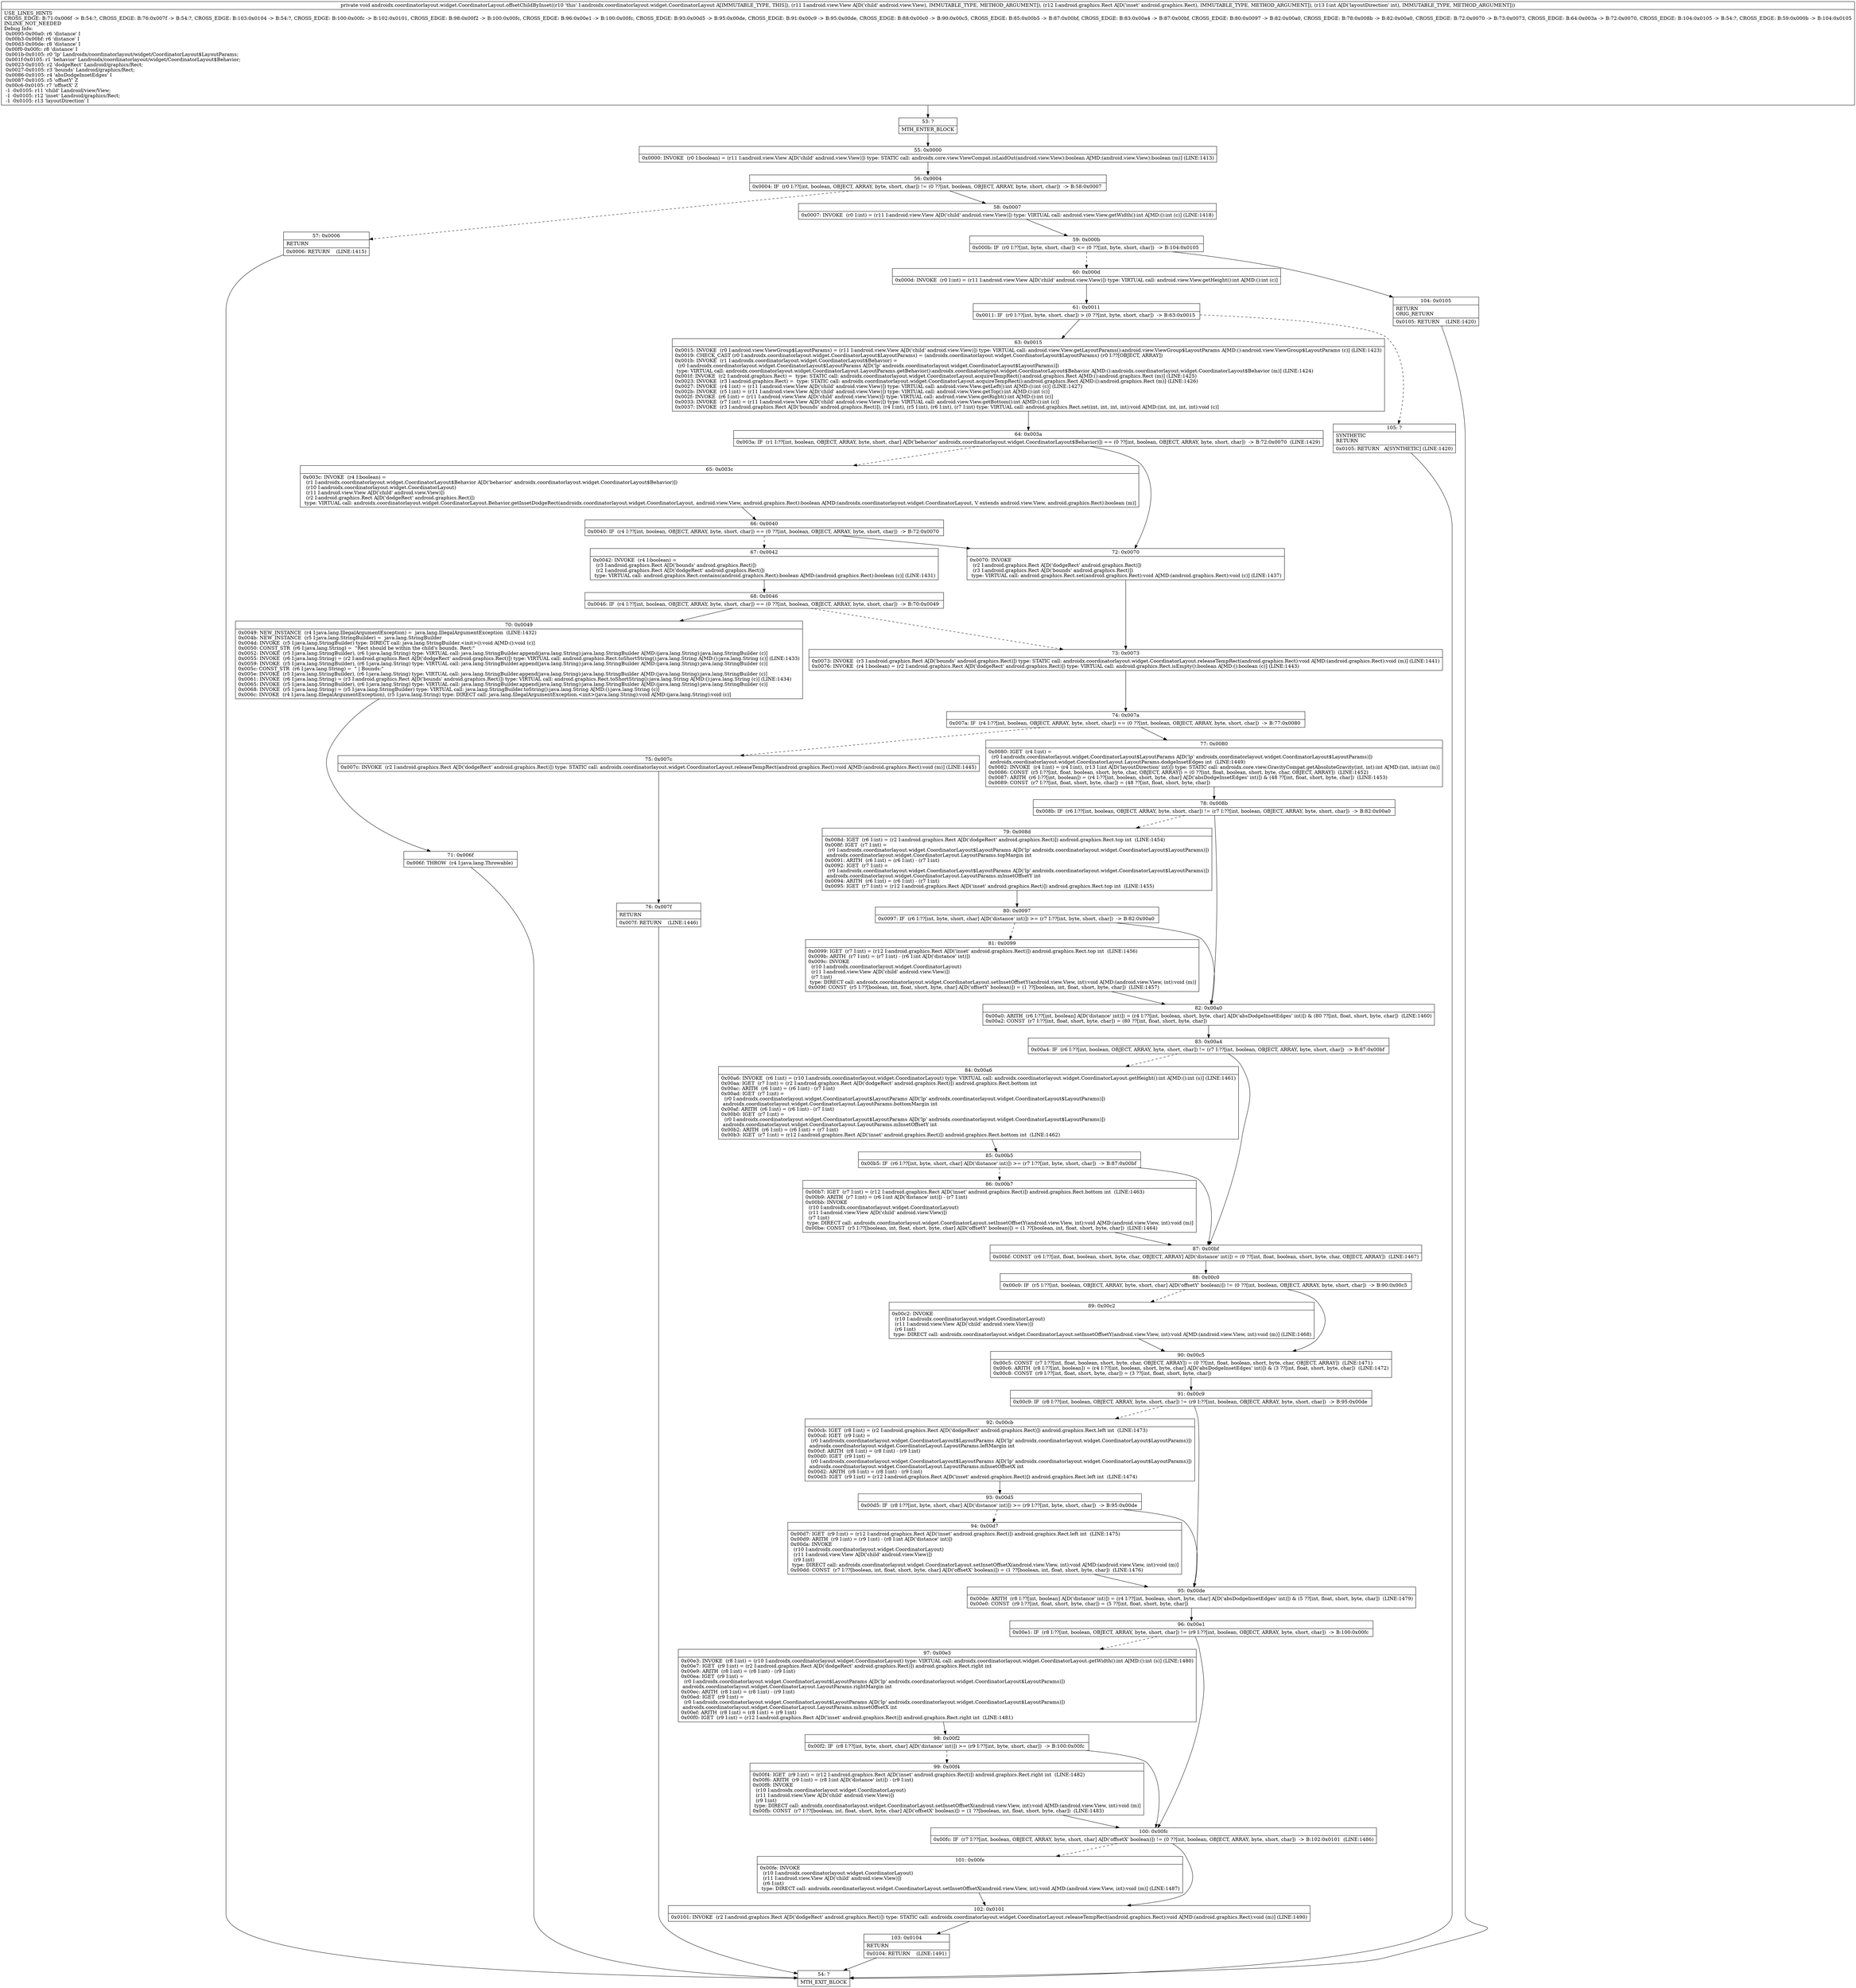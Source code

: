 digraph "CFG forandroidx.coordinatorlayout.widget.CoordinatorLayout.offsetChildByInset(Landroid\/view\/View;Landroid\/graphics\/Rect;I)V" {
Node_53 [shape=record,label="{53\:\ ?|MTH_ENTER_BLOCK\l}"];
Node_55 [shape=record,label="{55\:\ 0x0000|0x0000: INVOKE  (r0 I:boolean) = (r11 I:android.view.View A[D('child' android.view.View)]) type: STATIC call: androidx.core.view.ViewCompat.isLaidOut(android.view.View):boolean A[MD:(android.view.View):boolean (m)] (LINE:1413)\l}"];
Node_56 [shape=record,label="{56\:\ 0x0004|0x0004: IF  (r0 I:??[int, boolean, OBJECT, ARRAY, byte, short, char]) != (0 ??[int, boolean, OBJECT, ARRAY, byte, short, char])  \-\> B:58:0x0007 \l}"];
Node_57 [shape=record,label="{57\:\ 0x0006|RETURN\l|0x0006: RETURN    (LINE:1415)\l}"];
Node_54 [shape=record,label="{54\:\ ?|MTH_EXIT_BLOCK\l}"];
Node_58 [shape=record,label="{58\:\ 0x0007|0x0007: INVOKE  (r0 I:int) = (r11 I:android.view.View A[D('child' android.view.View)]) type: VIRTUAL call: android.view.View.getWidth():int A[MD:():int (c)] (LINE:1418)\l}"];
Node_59 [shape=record,label="{59\:\ 0x000b|0x000b: IF  (r0 I:??[int, byte, short, char]) \<= (0 ??[int, byte, short, char])  \-\> B:104:0x0105 \l}"];
Node_60 [shape=record,label="{60\:\ 0x000d|0x000d: INVOKE  (r0 I:int) = (r11 I:android.view.View A[D('child' android.view.View)]) type: VIRTUAL call: android.view.View.getHeight():int A[MD:():int (c)]\l}"];
Node_61 [shape=record,label="{61\:\ 0x0011|0x0011: IF  (r0 I:??[int, byte, short, char]) \> (0 ??[int, byte, short, char])  \-\> B:63:0x0015 \l}"];
Node_63 [shape=record,label="{63\:\ 0x0015|0x0015: INVOKE  (r0 I:android.view.ViewGroup$LayoutParams) = (r11 I:android.view.View A[D('child' android.view.View)]) type: VIRTUAL call: android.view.View.getLayoutParams():android.view.ViewGroup$LayoutParams A[MD:():android.view.ViewGroup$LayoutParams (c)] (LINE:1423)\l0x0019: CHECK_CAST (r0 I:androidx.coordinatorlayout.widget.CoordinatorLayout$LayoutParams) = (androidx.coordinatorlayout.widget.CoordinatorLayout$LayoutParams) (r0 I:??[OBJECT, ARRAY]) \l0x001b: INVOKE  (r1 I:androidx.coordinatorlayout.widget.CoordinatorLayout$Behavior) = \l  (r0 I:androidx.coordinatorlayout.widget.CoordinatorLayout$LayoutParams A[D('lp' androidx.coordinatorlayout.widget.CoordinatorLayout$LayoutParams)])\l type: VIRTUAL call: androidx.coordinatorlayout.widget.CoordinatorLayout.LayoutParams.getBehavior():androidx.coordinatorlayout.widget.CoordinatorLayout$Behavior A[MD:():androidx.coordinatorlayout.widget.CoordinatorLayout$Behavior (m)] (LINE:1424)\l0x001f: INVOKE  (r2 I:android.graphics.Rect) =  type: STATIC call: androidx.coordinatorlayout.widget.CoordinatorLayout.acquireTempRect():android.graphics.Rect A[MD:():android.graphics.Rect (m)] (LINE:1425)\l0x0023: INVOKE  (r3 I:android.graphics.Rect) =  type: STATIC call: androidx.coordinatorlayout.widget.CoordinatorLayout.acquireTempRect():android.graphics.Rect A[MD:():android.graphics.Rect (m)] (LINE:1426)\l0x0027: INVOKE  (r4 I:int) = (r11 I:android.view.View A[D('child' android.view.View)]) type: VIRTUAL call: android.view.View.getLeft():int A[MD:():int (c)] (LINE:1427)\l0x002b: INVOKE  (r5 I:int) = (r11 I:android.view.View A[D('child' android.view.View)]) type: VIRTUAL call: android.view.View.getTop():int A[MD:():int (c)]\l0x002f: INVOKE  (r6 I:int) = (r11 I:android.view.View A[D('child' android.view.View)]) type: VIRTUAL call: android.view.View.getRight():int A[MD:():int (c)]\l0x0033: INVOKE  (r7 I:int) = (r11 I:android.view.View A[D('child' android.view.View)]) type: VIRTUAL call: android.view.View.getBottom():int A[MD:():int (c)]\l0x0037: INVOKE  (r3 I:android.graphics.Rect A[D('bounds' android.graphics.Rect)]), (r4 I:int), (r5 I:int), (r6 I:int), (r7 I:int) type: VIRTUAL call: android.graphics.Rect.set(int, int, int, int):void A[MD:(int, int, int, int):void (c)]\l}"];
Node_64 [shape=record,label="{64\:\ 0x003a|0x003a: IF  (r1 I:??[int, boolean, OBJECT, ARRAY, byte, short, char] A[D('behavior' androidx.coordinatorlayout.widget.CoordinatorLayout$Behavior)]) == (0 ??[int, boolean, OBJECT, ARRAY, byte, short, char])  \-\> B:72:0x0070  (LINE:1429)\l}"];
Node_65 [shape=record,label="{65\:\ 0x003c|0x003c: INVOKE  (r4 I:boolean) = \l  (r1 I:androidx.coordinatorlayout.widget.CoordinatorLayout$Behavior A[D('behavior' androidx.coordinatorlayout.widget.CoordinatorLayout$Behavior)])\l  (r10 I:androidx.coordinatorlayout.widget.CoordinatorLayout)\l  (r11 I:android.view.View A[D('child' android.view.View)])\l  (r2 I:android.graphics.Rect A[D('dodgeRect' android.graphics.Rect)])\l type: VIRTUAL call: androidx.coordinatorlayout.widget.CoordinatorLayout.Behavior.getInsetDodgeRect(androidx.coordinatorlayout.widget.CoordinatorLayout, android.view.View, android.graphics.Rect):boolean A[MD:(androidx.coordinatorlayout.widget.CoordinatorLayout, V extends android.view.View, android.graphics.Rect):boolean (m)]\l}"];
Node_66 [shape=record,label="{66\:\ 0x0040|0x0040: IF  (r4 I:??[int, boolean, OBJECT, ARRAY, byte, short, char]) == (0 ??[int, boolean, OBJECT, ARRAY, byte, short, char])  \-\> B:72:0x0070 \l}"];
Node_67 [shape=record,label="{67\:\ 0x0042|0x0042: INVOKE  (r4 I:boolean) = \l  (r3 I:android.graphics.Rect A[D('bounds' android.graphics.Rect)])\l  (r2 I:android.graphics.Rect A[D('dodgeRect' android.graphics.Rect)])\l type: VIRTUAL call: android.graphics.Rect.contains(android.graphics.Rect):boolean A[MD:(android.graphics.Rect):boolean (c)] (LINE:1431)\l}"];
Node_68 [shape=record,label="{68\:\ 0x0046|0x0046: IF  (r4 I:??[int, boolean, OBJECT, ARRAY, byte, short, char]) == (0 ??[int, boolean, OBJECT, ARRAY, byte, short, char])  \-\> B:70:0x0049 \l}"];
Node_70 [shape=record,label="{70\:\ 0x0049|0x0049: NEW_INSTANCE  (r4 I:java.lang.IllegalArgumentException) =  java.lang.IllegalArgumentException  (LINE:1432)\l0x004b: NEW_INSTANCE  (r5 I:java.lang.StringBuilder) =  java.lang.StringBuilder \l0x004d: INVOKE  (r5 I:java.lang.StringBuilder) type: DIRECT call: java.lang.StringBuilder.\<init\>():void A[MD:():void (c)]\l0x0050: CONST_STR  (r6 I:java.lang.String) =  \"Rect should be within the child's bounds. Rect:\" \l0x0052: INVOKE  (r5 I:java.lang.StringBuilder), (r6 I:java.lang.String) type: VIRTUAL call: java.lang.StringBuilder.append(java.lang.String):java.lang.StringBuilder A[MD:(java.lang.String):java.lang.StringBuilder (c)]\l0x0055: INVOKE  (r6 I:java.lang.String) = (r2 I:android.graphics.Rect A[D('dodgeRect' android.graphics.Rect)]) type: VIRTUAL call: android.graphics.Rect.toShortString():java.lang.String A[MD:():java.lang.String (c)] (LINE:1433)\l0x0059: INVOKE  (r5 I:java.lang.StringBuilder), (r6 I:java.lang.String) type: VIRTUAL call: java.lang.StringBuilder.append(java.lang.String):java.lang.StringBuilder A[MD:(java.lang.String):java.lang.StringBuilder (c)]\l0x005c: CONST_STR  (r6 I:java.lang.String) =  \" \| Bounds:\" \l0x005e: INVOKE  (r5 I:java.lang.StringBuilder), (r6 I:java.lang.String) type: VIRTUAL call: java.lang.StringBuilder.append(java.lang.String):java.lang.StringBuilder A[MD:(java.lang.String):java.lang.StringBuilder (c)]\l0x0061: INVOKE  (r6 I:java.lang.String) = (r3 I:android.graphics.Rect A[D('bounds' android.graphics.Rect)]) type: VIRTUAL call: android.graphics.Rect.toShortString():java.lang.String A[MD:():java.lang.String (c)] (LINE:1434)\l0x0065: INVOKE  (r5 I:java.lang.StringBuilder), (r6 I:java.lang.String) type: VIRTUAL call: java.lang.StringBuilder.append(java.lang.String):java.lang.StringBuilder A[MD:(java.lang.String):java.lang.StringBuilder (c)]\l0x0068: INVOKE  (r5 I:java.lang.String) = (r5 I:java.lang.StringBuilder) type: VIRTUAL call: java.lang.StringBuilder.toString():java.lang.String A[MD:():java.lang.String (c)]\l0x006c: INVOKE  (r4 I:java.lang.IllegalArgumentException), (r5 I:java.lang.String) type: DIRECT call: java.lang.IllegalArgumentException.\<init\>(java.lang.String):void A[MD:(java.lang.String):void (c)]\l}"];
Node_71 [shape=record,label="{71\:\ 0x006f|0x006f: THROW  (r4 I:java.lang.Throwable) \l}"];
Node_73 [shape=record,label="{73\:\ 0x0073|0x0073: INVOKE  (r3 I:android.graphics.Rect A[D('bounds' android.graphics.Rect)]) type: STATIC call: androidx.coordinatorlayout.widget.CoordinatorLayout.releaseTempRect(android.graphics.Rect):void A[MD:(android.graphics.Rect):void (m)] (LINE:1441)\l0x0076: INVOKE  (r4 I:boolean) = (r2 I:android.graphics.Rect A[D('dodgeRect' android.graphics.Rect)]) type: VIRTUAL call: android.graphics.Rect.isEmpty():boolean A[MD:():boolean (c)] (LINE:1443)\l}"];
Node_74 [shape=record,label="{74\:\ 0x007a|0x007a: IF  (r4 I:??[int, boolean, OBJECT, ARRAY, byte, short, char]) == (0 ??[int, boolean, OBJECT, ARRAY, byte, short, char])  \-\> B:77:0x0080 \l}"];
Node_75 [shape=record,label="{75\:\ 0x007c|0x007c: INVOKE  (r2 I:android.graphics.Rect A[D('dodgeRect' android.graphics.Rect)]) type: STATIC call: androidx.coordinatorlayout.widget.CoordinatorLayout.releaseTempRect(android.graphics.Rect):void A[MD:(android.graphics.Rect):void (m)] (LINE:1445)\l}"];
Node_76 [shape=record,label="{76\:\ 0x007f|RETURN\l|0x007f: RETURN    (LINE:1446)\l}"];
Node_77 [shape=record,label="{77\:\ 0x0080|0x0080: IGET  (r4 I:int) = \l  (r0 I:androidx.coordinatorlayout.widget.CoordinatorLayout$LayoutParams A[D('lp' androidx.coordinatorlayout.widget.CoordinatorLayout$LayoutParams)])\l androidx.coordinatorlayout.widget.CoordinatorLayout.LayoutParams.dodgeInsetEdges int  (LINE:1449)\l0x0082: INVOKE  (r4 I:int) = (r4 I:int), (r13 I:int A[D('layoutDirection' int)]) type: STATIC call: androidx.core.view.GravityCompat.getAbsoluteGravity(int, int):int A[MD:(int, int):int (m)]\l0x0086: CONST  (r5 I:??[int, float, boolean, short, byte, char, OBJECT, ARRAY]) = (0 ??[int, float, boolean, short, byte, char, OBJECT, ARRAY])  (LINE:1452)\l0x0087: ARITH  (r6 I:??[int, boolean]) = (r4 I:??[int, boolean, short, byte, char] A[D('absDodgeInsetEdges' int)]) & (48 ??[int, float, short, byte, char])  (LINE:1453)\l0x0089: CONST  (r7 I:??[int, float, short, byte, char]) = (48 ??[int, float, short, byte, char]) \l}"];
Node_78 [shape=record,label="{78\:\ 0x008b|0x008b: IF  (r6 I:??[int, boolean, OBJECT, ARRAY, byte, short, char]) != (r7 I:??[int, boolean, OBJECT, ARRAY, byte, short, char])  \-\> B:82:0x00a0 \l}"];
Node_79 [shape=record,label="{79\:\ 0x008d|0x008d: IGET  (r6 I:int) = (r2 I:android.graphics.Rect A[D('dodgeRect' android.graphics.Rect)]) android.graphics.Rect.top int  (LINE:1454)\l0x008f: IGET  (r7 I:int) = \l  (r0 I:androidx.coordinatorlayout.widget.CoordinatorLayout$LayoutParams A[D('lp' androidx.coordinatorlayout.widget.CoordinatorLayout$LayoutParams)])\l androidx.coordinatorlayout.widget.CoordinatorLayout.LayoutParams.topMargin int \l0x0091: ARITH  (r6 I:int) = (r6 I:int) \- (r7 I:int) \l0x0092: IGET  (r7 I:int) = \l  (r0 I:androidx.coordinatorlayout.widget.CoordinatorLayout$LayoutParams A[D('lp' androidx.coordinatorlayout.widget.CoordinatorLayout$LayoutParams)])\l androidx.coordinatorlayout.widget.CoordinatorLayout.LayoutParams.mInsetOffsetY int \l0x0094: ARITH  (r6 I:int) = (r6 I:int) \- (r7 I:int) \l0x0095: IGET  (r7 I:int) = (r12 I:android.graphics.Rect A[D('inset' android.graphics.Rect)]) android.graphics.Rect.top int  (LINE:1455)\l}"];
Node_80 [shape=record,label="{80\:\ 0x0097|0x0097: IF  (r6 I:??[int, byte, short, char] A[D('distance' int)]) \>= (r7 I:??[int, byte, short, char])  \-\> B:82:0x00a0 \l}"];
Node_81 [shape=record,label="{81\:\ 0x0099|0x0099: IGET  (r7 I:int) = (r12 I:android.graphics.Rect A[D('inset' android.graphics.Rect)]) android.graphics.Rect.top int  (LINE:1456)\l0x009b: ARITH  (r7 I:int) = (r7 I:int) \- (r6 I:int A[D('distance' int)]) \l0x009c: INVOKE  \l  (r10 I:androidx.coordinatorlayout.widget.CoordinatorLayout)\l  (r11 I:android.view.View A[D('child' android.view.View)])\l  (r7 I:int)\l type: DIRECT call: androidx.coordinatorlayout.widget.CoordinatorLayout.setInsetOffsetY(android.view.View, int):void A[MD:(android.view.View, int):void (m)]\l0x009f: CONST  (r5 I:??[boolean, int, float, short, byte, char] A[D('offsetY' boolean)]) = (1 ??[boolean, int, float, short, byte, char])  (LINE:1457)\l}"];
Node_82 [shape=record,label="{82\:\ 0x00a0|0x00a0: ARITH  (r6 I:??[int, boolean] A[D('distance' int)]) = (r4 I:??[int, boolean, short, byte, char] A[D('absDodgeInsetEdges' int)]) & (80 ??[int, float, short, byte, char])  (LINE:1460)\l0x00a2: CONST  (r7 I:??[int, float, short, byte, char]) = (80 ??[int, float, short, byte, char]) \l}"];
Node_83 [shape=record,label="{83\:\ 0x00a4|0x00a4: IF  (r6 I:??[int, boolean, OBJECT, ARRAY, byte, short, char]) != (r7 I:??[int, boolean, OBJECT, ARRAY, byte, short, char])  \-\> B:87:0x00bf \l}"];
Node_84 [shape=record,label="{84\:\ 0x00a6|0x00a6: INVOKE  (r6 I:int) = (r10 I:androidx.coordinatorlayout.widget.CoordinatorLayout) type: VIRTUAL call: androidx.coordinatorlayout.widget.CoordinatorLayout.getHeight():int A[MD:():int (s)] (LINE:1461)\l0x00aa: IGET  (r7 I:int) = (r2 I:android.graphics.Rect A[D('dodgeRect' android.graphics.Rect)]) android.graphics.Rect.bottom int \l0x00ac: ARITH  (r6 I:int) = (r6 I:int) \- (r7 I:int) \l0x00ad: IGET  (r7 I:int) = \l  (r0 I:androidx.coordinatorlayout.widget.CoordinatorLayout$LayoutParams A[D('lp' androidx.coordinatorlayout.widget.CoordinatorLayout$LayoutParams)])\l androidx.coordinatorlayout.widget.CoordinatorLayout.LayoutParams.bottomMargin int \l0x00af: ARITH  (r6 I:int) = (r6 I:int) \- (r7 I:int) \l0x00b0: IGET  (r7 I:int) = \l  (r0 I:androidx.coordinatorlayout.widget.CoordinatorLayout$LayoutParams A[D('lp' androidx.coordinatorlayout.widget.CoordinatorLayout$LayoutParams)])\l androidx.coordinatorlayout.widget.CoordinatorLayout.LayoutParams.mInsetOffsetY int \l0x00b2: ARITH  (r6 I:int) = (r6 I:int) + (r7 I:int) \l0x00b3: IGET  (r7 I:int) = (r12 I:android.graphics.Rect A[D('inset' android.graphics.Rect)]) android.graphics.Rect.bottom int  (LINE:1462)\l}"];
Node_85 [shape=record,label="{85\:\ 0x00b5|0x00b5: IF  (r6 I:??[int, byte, short, char] A[D('distance' int)]) \>= (r7 I:??[int, byte, short, char])  \-\> B:87:0x00bf \l}"];
Node_86 [shape=record,label="{86\:\ 0x00b7|0x00b7: IGET  (r7 I:int) = (r12 I:android.graphics.Rect A[D('inset' android.graphics.Rect)]) android.graphics.Rect.bottom int  (LINE:1463)\l0x00b9: ARITH  (r7 I:int) = (r6 I:int A[D('distance' int)]) \- (r7 I:int) \l0x00bb: INVOKE  \l  (r10 I:androidx.coordinatorlayout.widget.CoordinatorLayout)\l  (r11 I:android.view.View A[D('child' android.view.View)])\l  (r7 I:int)\l type: DIRECT call: androidx.coordinatorlayout.widget.CoordinatorLayout.setInsetOffsetY(android.view.View, int):void A[MD:(android.view.View, int):void (m)]\l0x00be: CONST  (r5 I:??[boolean, int, float, short, byte, char] A[D('offsetY' boolean)]) = (1 ??[boolean, int, float, short, byte, char])  (LINE:1464)\l}"];
Node_87 [shape=record,label="{87\:\ 0x00bf|0x00bf: CONST  (r6 I:??[int, float, boolean, short, byte, char, OBJECT, ARRAY] A[D('distance' int)]) = (0 ??[int, float, boolean, short, byte, char, OBJECT, ARRAY])  (LINE:1467)\l}"];
Node_88 [shape=record,label="{88\:\ 0x00c0|0x00c0: IF  (r5 I:??[int, boolean, OBJECT, ARRAY, byte, short, char] A[D('offsetY' boolean)]) != (0 ??[int, boolean, OBJECT, ARRAY, byte, short, char])  \-\> B:90:0x00c5 \l}"];
Node_89 [shape=record,label="{89\:\ 0x00c2|0x00c2: INVOKE  \l  (r10 I:androidx.coordinatorlayout.widget.CoordinatorLayout)\l  (r11 I:android.view.View A[D('child' android.view.View)])\l  (r6 I:int)\l type: DIRECT call: androidx.coordinatorlayout.widget.CoordinatorLayout.setInsetOffsetY(android.view.View, int):void A[MD:(android.view.View, int):void (m)] (LINE:1468)\l}"];
Node_90 [shape=record,label="{90\:\ 0x00c5|0x00c5: CONST  (r7 I:??[int, float, boolean, short, byte, char, OBJECT, ARRAY]) = (0 ??[int, float, boolean, short, byte, char, OBJECT, ARRAY])  (LINE:1471)\l0x00c6: ARITH  (r8 I:??[int, boolean]) = (r4 I:??[int, boolean, short, byte, char] A[D('absDodgeInsetEdges' int)]) & (3 ??[int, float, short, byte, char])  (LINE:1472)\l0x00c8: CONST  (r9 I:??[int, float, short, byte, char]) = (3 ??[int, float, short, byte, char]) \l}"];
Node_91 [shape=record,label="{91\:\ 0x00c9|0x00c9: IF  (r8 I:??[int, boolean, OBJECT, ARRAY, byte, short, char]) != (r9 I:??[int, boolean, OBJECT, ARRAY, byte, short, char])  \-\> B:95:0x00de \l}"];
Node_92 [shape=record,label="{92\:\ 0x00cb|0x00cb: IGET  (r8 I:int) = (r2 I:android.graphics.Rect A[D('dodgeRect' android.graphics.Rect)]) android.graphics.Rect.left int  (LINE:1473)\l0x00cd: IGET  (r9 I:int) = \l  (r0 I:androidx.coordinatorlayout.widget.CoordinatorLayout$LayoutParams A[D('lp' androidx.coordinatorlayout.widget.CoordinatorLayout$LayoutParams)])\l androidx.coordinatorlayout.widget.CoordinatorLayout.LayoutParams.leftMargin int \l0x00cf: ARITH  (r8 I:int) = (r8 I:int) \- (r9 I:int) \l0x00d0: IGET  (r9 I:int) = \l  (r0 I:androidx.coordinatorlayout.widget.CoordinatorLayout$LayoutParams A[D('lp' androidx.coordinatorlayout.widget.CoordinatorLayout$LayoutParams)])\l androidx.coordinatorlayout.widget.CoordinatorLayout.LayoutParams.mInsetOffsetX int \l0x00d2: ARITH  (r8 I:int) = (r8 I:int) \- (r9 I:int) \l0x00d3: IGET  (r9 I:int) = (r12 I:android.graphics.Rect A[D('inset' android.graphics.Rect)]) android.graphics.Rect.left int  (LINE:1474)\l}"];
Node_93 [shape=record,label="{93\:\ 0x00d5|0x00d5: IF  (r8 I:??[int, byte, short, char] A[D('distance' int)]) \>= (r9 I:??[int, byte, short, char])  \-\> B:95:0x00de \l}"];
Node_94 [shape=record,label="{94\:\ 0x00d7|0x00d7: IGET  (r9 I:int) = (r12 I:android.graphics.Rect A[D('inset' android.graphics.Rect)]) android.graphics.Rect.left int  (LINE:1475)\l0x00d9: ARITH  (r9 I:int) = (r9 I:int) \- (r8 I:int A[D('distance' int)]) \l0x00da: INVOKE  \l  (r10 I:androidx.coordinatorlayout.widget.CoordinatorLayout)\l  (r11 I:android.view.View A[D('child' android.view.View)])\l  (r9 I:int)\l type: DIRECT call: androidx.coordinatorlayout.widget.CoordinatorLayout.setInsetOffsetX(android.view.View, int):void A[MD:(android.view.View, int):void (m)]\l0x00dd: CONST  (r7 I:??[boolean, int, float, short, byte, char] A[D('offsetX' boolean)]) = (1 ??[boolean, int, float, short, byte, char])  (LINE:1476)\l}"];
Node_95 [shape=record,label="{95\:\ 0x00de|0x00de: ARITH  (r8 I:??[int, boolean] A[D('distance' int)]) = (r4 I:??[int, boolean, short, byte, char] A[D('absDodgeInsetEdges' int)]) & (5 ??[int, float, short, byte, char])  (LINE:1479)\l0x00e0: CONST  (r9 I:??[int, float, short, byte, char]) = (5 ??[int, float, short, byte, char]) \l}"];
Node_96 [shape=record,label="{96\:\ 0x00e1|0x00e1: IF  (r8 I:??[int, boolean, OBJECT, ARRAY, byte, short, char]) != (r9 I:??[int, boolean, OBJECT, ARRAY, byte, short, char])  \-\> B:100:0x00fc \l}"];
Node_97 [shape=record,label="{97\:\ 0x00e3|0x00e3: INVOKE  (r8 I:int) = (r10 I:androidx.coordinatorlayout.widget.CoordinatorLayout) type: VIRTUAL call: androidx.coordinatorlayout.widget.CoordinatorLayout.getWidth():int A[MD:():int (s)] (LINE:1480)\l0x00e7: IGET  (r9 I:int) = (r2 I:android.graphics.Rect A[D('dodgeRect' android.graphics.Rect)]) android.graphics.Rect.right int \l0x00e9: ARITH  (r8 I:int) = (r8 I:int) \- (r9 I:int) \l0x00ea: IGET  (r9 I:int) = \l  (r0 I:androidx.coordinatorlayout.widget.CoordinatorLayout$LayoutParams A[D('lp' androidx.coordinatorlayout.widget.CoordinatorLayout$LayoutParams)])\l androidx.coordinatorlayout.widget.CoordinatorLayout.LayoutParams.rightMargin int \l0x00ec: ARITH  (r8 I:int) = (r8 I:int) \- (r9 I:int) \l0x00ed: IGET  (r9 I:int) = \l  (r0 I:androidx.coordinatorlayout.widget.CoordinatorLayout$LayoutParams A[D('lp' androidx.coordinatorlayout.widget.CoordinatorLayout$LayoutParams)])\l androidx.coordinatorlayout.widget.CoordinatorLayout.LayoutParams.mInsetOffsetX int \l0x00ef: ARITH  (r8 I:int) = (r8 I:int) + (r9 I:int) \l0x00f0: IGET  (r9 I:int) = (r12 I:android.graphics.Rect A[D('inset' android.graphics.Rect)]) android.graphics.Rect.right int  (LINE:1481)\l}"];
Node_98 [shape=record,label="{98\:\ 0x00f2|0x00f2: IF  (r8 I:??[int, byte, short, char] A[D('distance' int)]) \>= (r9 I:??[int, byte, short, char])  \-\> B:100:0x00fc \l}"];
Node_99 [shape=record,label="{99\:\ 0x00f4|0x00f4: IGET  (r9 I:int) = (r12 I:android.graphics.Rect A[D('inset' android.graphics.Rect)]) android.graphics.Rect.right int  (LINE:1482)\l0x00f6: ARITH  (r9 I:int) = (r8 I:int A[D('distance' int)]) \- (r9 I:int) \l0x00f8: INVOKE  \l  (r10 I:androidx.coordinatorlayout.widget.CoordinatorLayout)\l  (r11 I:android.view.View A[D('child' android.view.View)])\l  (r9 I:int)\l type: DIRECT call: androidx.coordinatorlayout.widget.CoordinatorLayout.setInsetOffsetX(android.view.View, int):void A[MD:(android.view.View, int):void (m)]\l0x00fb: CONST  (r7 I:??[boolean, int, float, short, byte, char] A[D('offsetX' boolean)]) = (1 ??[boolean, int, float, short, byte, char])  (LINE:1483)\l}"];
Node_100 [shape=record,label="{100\:\ 0x00fc|0x00fc: IF  (r7 I:??[int, boolean, OBJECT, ARRAY, byte, short, char] A[D('offsetX' boolean)]) != (0 ??[int, boolean, OBJECT, ARRAY, byte, short, char])  \-\> B:102:0x0101  (LINE:1486)\l}"];
Node_101 [shape=record,label="{101\:\ 0x00fe|0x00fe: INVOKE  \l  (r10 I:androidx.coordinatorlayout.widget.CoordinatorLayout)\l  (r11 I:android.view.View A[D('child' android.view.View)])\l  (r6 I:int)\l type: DIRECT call: androidx.coordinatorlayout.widget.CoordinatorLayout.setInsetOffsetX(android.view.View, int):void A[MD:(android.view.View, int):void (m)] (LINE:1487)\l}"];
Node_102 [shape=record,label="{102\:\ 0x0101|0x0101: INVOKE  (r2 I:android.graphics.Rect A[D('dodgeRect' android.graphics.Rect)]) type: STATIC call: androidx.coordinatorlayout.widget.CoordinatorLayout.releaseTempRect(android.graphics.Rect):void A[MD:(android.graphics.Rect):void (m)] (LINE:1490)\l}"];
Node_103 [shape=record,label="{103\:\ 0x0104|RETURN\l|0x0104: RETURN    (LINE:1491)\l}"];
Node_72 [shape=record,label="{72\:\ 0x0070|0x0070: INVOKE  \l  (r2 I:android.graphics.Rect A[D('dodgeRect' android.graphics.Rect)])\l  (r3 I:android.graphics.Rect A[D('bounds' android.graphics.Rect)])\l type: VIRTUAL call: android.graphics.Rect.set(android.graphics.Rect):void A[MD:(android.graphics.Rect):void (c)] (LINE:1437)\l}"];
Node_105 [shape=record,label="{105\:\ ?|SYNTHETIC\lRETURN\l|0x0105: RETURN   A[SYNTHETIC] (LINE:1420)\l}"];
Node_104 [shape=record,label="{104\:\ 0x0105|RETURN\lORIG_RETURN\l|0x0105: RETURN    (LINE:1420)\l}"];
MethodNode[shape=record,label="{private void androidx.coordinatorlayout.widget.CoordinatorLayout.offsetChildByInset((r10 'this' I:androidx.coordinatorlayout.widget.CoordinatorLayout A[IMMUTABLE_TYPE, THIS]), (r11 I:android.view.View A[D('child' android.view.View), IMMUTABLE_TYPE, METHOD_ARGUMENT]), (r12 I:android.graphics.Rect A[D('inset' android.graphics.Rect), IMMUTABLE_TYPE, METHOD_ARGUMENT]), (r13 I:int A[D('layoutDirection' int), IMMUTABLE_TYPE, METHOD_ARGUMENT]))  | USE_LINES_HINTS\lCROSS_EDGE: B:71:0x006f \-\> B:54:?, CROSS_EDGE: B:76:0x007f \-\> B:54:?, CROSS_EDGE: B:103:0x0104 \-\> B:54:?, CROSS_EDGE: B:100:0x00fc \-\> B:102:0x0101, CROSS_EDGE: B:98:0x00f2 \-\> B:100:0x00fc, CROSS_EDGE: B:96:0x00e1 \-\> B:100:0x00fc, CROSS_EDGE: B:93:0x00d5 \-\> B:95:0x00de, CROSS_EDGE: B:91:0x00c9 \-\> B:95:0x00de, CROSS_EDGE: B:88:0x00c0 \-\> B:90:0x00c5, CROSS_EDGE: B:85:0x00b5 \-\> B:87:0x00bf, CROSS_EDGE: B:83:0x00a4 \-\> B:87:0x00bf, CROSS_EDGE: B:80:0x0097 \-\> B:82:0x00a0, CROSS_EDGE: B:78:0x008b \-\> B:82:0x00a0, CROSS_EDGE: B:72:0x0070 \-\> B:73:0x0073, CROSS_EDGE: B:64:0x003a \-\> B:72:0x0070, CROSS_EDGE: B:104:0x0105 \-\> B:54:?, CROSS_EDGE: B:59:0x000b \-\> B:104:0x0105\lINLINE_NOT_NEEDED\lDebug Info:\l  0x0095\-0x00a0: r6 'distance' I\l  0x00b3\-0x00bf: r6 'distance' I\l  0x00d3\-0x00de: r8 'distance' I\l  0x00f0\-0x00fc: r8 'distance' I\l  0x001b\-0x0105: r0 'lp' Landroidx\/coordinatorlayout\/widget\/CoordinatorLayout$LayoutParams;\l  0x001f\-0x0105: r1 'behavior' Landroidx\/coordinatorlayout\/widget\/CoordinatorLayout$Behavior;\l  0x0023\-0x0105: r2 'dodgeRect' Landroid\/graphics\/Rect;\l  0x0027\-0x0105: r3 'bounds' Landroid\/graphics\/Rect;\l  0x0086\-0x0105: r4 'absDodgeInsetEdges' I\l  0x0087\-0x0105: r5 'offsetY' Z\l  0x00c6\-0x0105: r7 'offsetX' Z\l  \-1 \-0x0105: r11 'child' Landroid\/view\/View;\l  \-1 \-0x0105: r12 'inset' Landroid\/graphics\/Rect;\l  \-1 \-0x0105: r13 'layoutDirection' I\l}"];
MethodNode -> Node_53;Node_53 -> Node_55;
Node_55 -> Node_56;
Node_56 -> Node_57[style=dashed];
Node_56 -> Node_58;
Node_57 -> Node_54;
Node_58 -> Node_59;
Node_59 -> Node_60[style=dashed];
Node_59 -> Node_104;
Node_60 -> Node_61;
Node_61 -> Node_63;
Node_61 -> Node_105[style=dashed];
Node_63 -> Node_64;
Node_64 -> Node_65[style=dashed];
Node_64 -> Node_72;
Node_65 -> Node_66;
Node_66 -> Node_67[style=dashed];
Node_66 -> Node_72;
Node_67 -> Node_68;
Node_68 -> Node_70;
Node_68 -> Node_73[style=dashed];
Node_70 -> Node_71;
Node_71 -> Node_54;
Node_73 -> Node_74;
Node_74 -> Node_75[style=dashed];
Node_74 -> Node_77;
Node_75 -> Node_76;
Node_76 -> Node_54;
Node_77 -> Node_78;
Node_78 -> Node_79[style=dashed];
Node_78 -> Node_82;
Node_79 -> Node_80;
Node_80 -> Node_81[style=dashed];
Node_80 -> Node_82;
Node_81 -> Node_82;
Node_82 -> Node_83;
Node_83 -> Node_84[style=dashed];
Node_83 -> Node_87;
Node_84 -> Node_85;
Node_85 -> Node_86[style=dashed];
Node_85 -> Node_87;
Node_86 -> Node_87;
Node_87 -> Node_88;
Node_88 -> Node_89[style=dashed];
Node_88 -> Node_90;
Node_89 -> Node_90;
Node_90 -> Node_91;
Node_91 -> Node_92[style=dashed];
Node_91 -> Node_95;
Node_92 -> Node_93;
Node_93 -> Node_94[style=dashed];
Node_93 -> Node_95;
Node_94 -> Node_95;
Node_95 -> Node_96;
Node_96 -> Node_97[style=dashed];
Node_96 -> Node_100;
Node_97 -> Node_98;
Node_98 -> Node_99[style=dashed];
Node_98 -> Node_100;
Node_99 -> Node_100;
Node_100 -> Node_101[style=dashed];
Node_100 -> Node_102;
Node_101 -> Node_102;
Node_102 -> Node_103;
Node_103 -> Node_54;
Node_72 -> Node_73;
Node_105 -> Node_54;
Node_104 -> Node_54;
}

